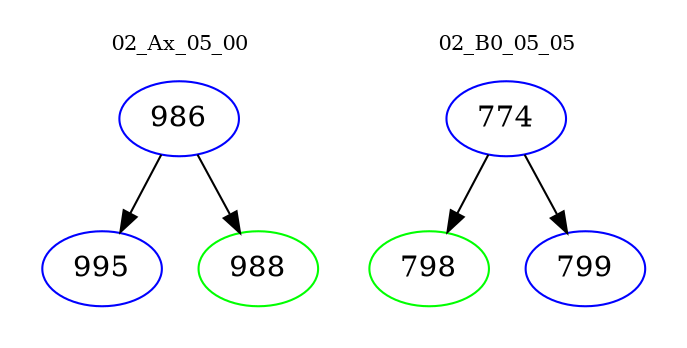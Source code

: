 digraph{
subgraph cluster_0 {
color = white
label = "02_Ax_05_00";
fontsize=10;
T0_986 [label="986", color="blue"]
T0_986 -> T0_995 [color="black"]
T0_995 [label="995", color="blue"]
T0_986 -> T0_988 [color="black"]
T0_988 [label="988", color="green"]
}
subgraph cluster_1 {
color = white
label = "02_B0_05_05";
fontsize=10;
T1_774 [label="774", color="blue"]
T1_774 -> T1_798 [color="black"]
T1_798 [label="798", color="green"]
T1_774 -> T1_799 [color="black"]
T1_799 [label="799", color="blue"]
}
}
